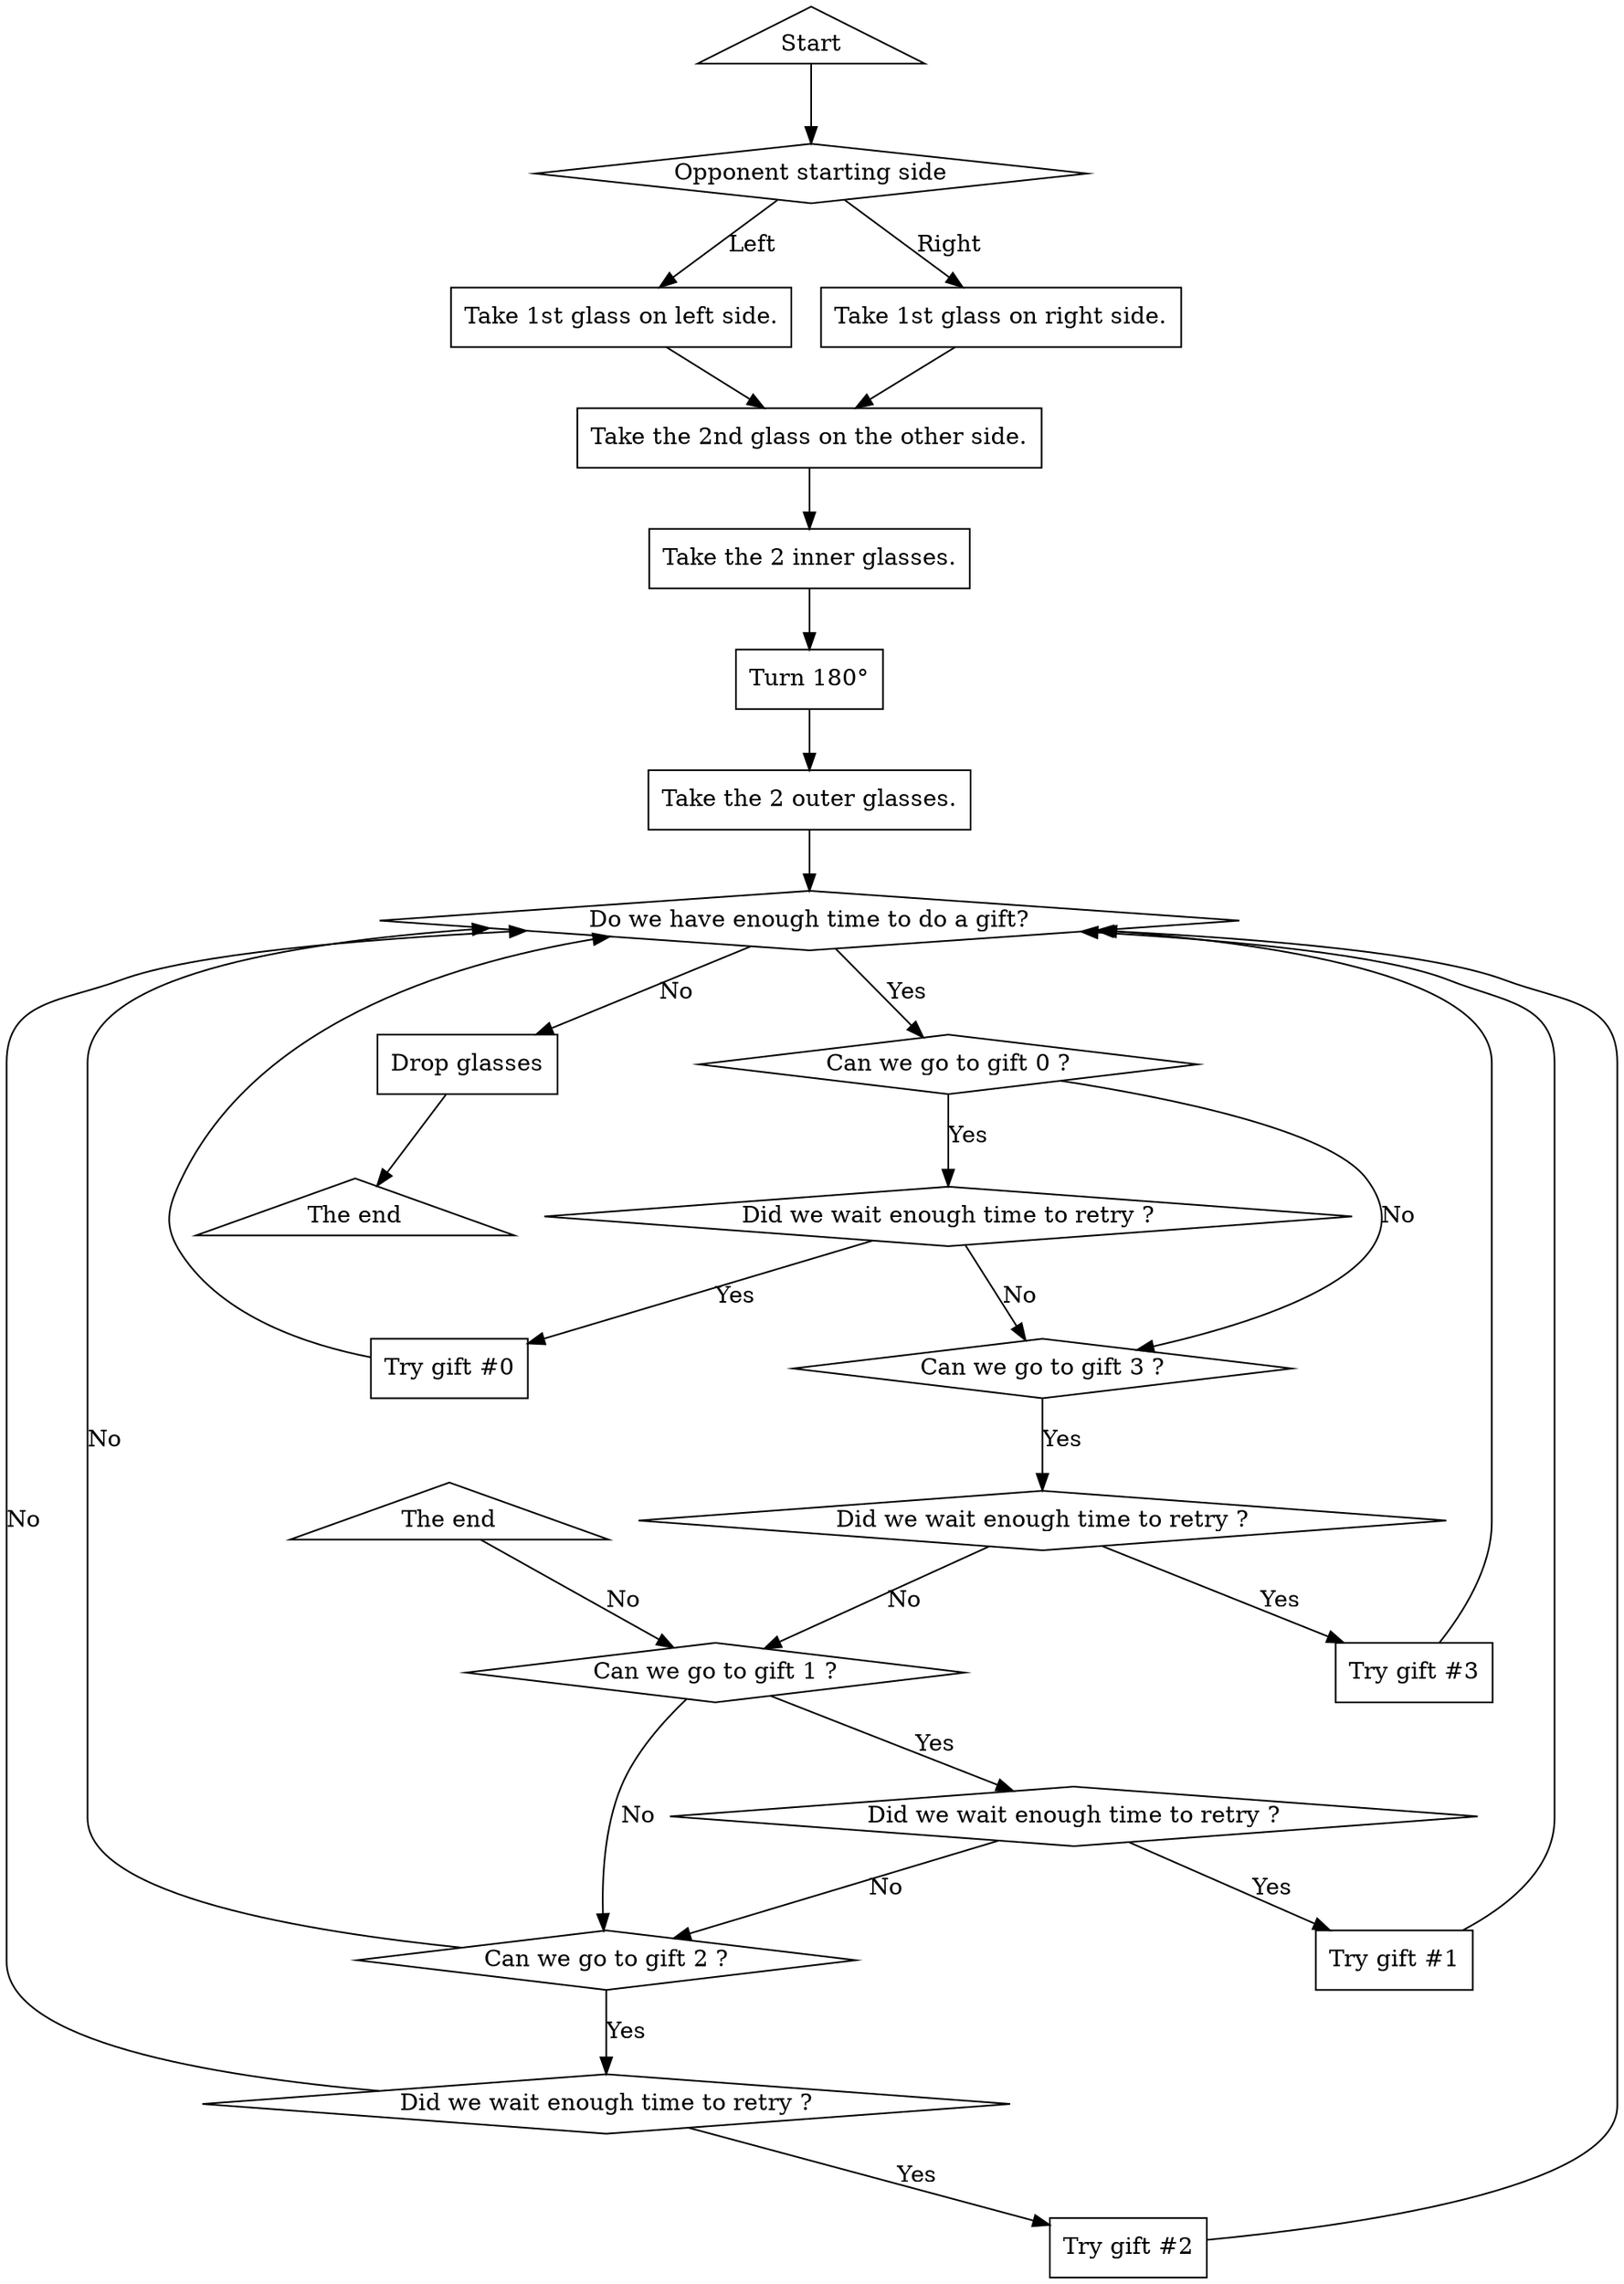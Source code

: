 digraph strat {
    rankdir = TD;

    node [shape=triangle, label="Start"]; start;
    node [shape=diamond, label="Opponent starting side"] opponent_start_side; 
    node [shape=box, label="Take 1st glass on left side."] take_1st_left;
    node [shape=box, label="Take 1st glass on right side."] take_1st_right;
    node [shape=box, label="Take the 2nd glass on the other side."] take_2nd_glass;
    node [shape=box, label="Turn 180°"] glasses_turn_180_deg;
    node [shape=box, label="Take the 2 inner glasses."] take_inner_glasses;
    node [shape=box, label="Take the 2 outer glasses."] take_outer_glasses;
    node [shape=diamond, label="Can we go to gift 0 ?"] is_gift_0_ok;
    node [shape=diamond, label="Can we go to gift 1 ?"] is_gift_1_ok;
    node [shape=diamond, label="Can we go to gift 2 ?"] is_gift_2_ok;
    node [shape=diamond, label="Can we go to gift 3 ?"] is_gift_3_ok;
    node [shape=diamond, label="Do we have enough time to do a gift?"] enough_time_for_gift;  
    node [shape=diamond, label="Did we wait enough time to retry ?"] enough_time_retry_0;
    node [shape=diamond, label="Did we wait enough time to retry ?"] enough_time_retry_1;
    node [shape=diamond, label="Did we wait enough time to retry ?"] enough_time_retry_2;
    node [shape=diamond, label="Did we wait enough time to retry ?"] enough_time_retry_3;
    node [shape=box, label="Drop glasses"] drop_glasses;
    node [shape=box, label="Try gift #0"] try_gift_0;
    node [shape=box, label="Try gift #1"] try_gift_1;
    node [shape=box, label="Try gift #2"] try_gift_2;
    node [shape=box, label="Try gift #3"] try_gift_3;
    node [shape=triangle, label="The end"]; end;

    start->opponent_start_side;
    opponent_start_side->take_1st_left [label="Left"];
    opponent_start_side->take_1st_right[label="Right"];
    take_1st_left->take_2nd_glass;
    take_1st_right->take_2nd_glass;

    take_2nd_glass->take_inner_glasses;
    take_inner_glasses->glasses_turn_180_deg;
    glasses_turn_180_deg->take_outer_glasses;

    take_outer_glasses->enough_time_for_gift;

    enough_time_for_gift->is_gift_0_ok[label="Yes"];
    enough_time_for_gift->drop_glasses[label="No"]
    drop_glasses->end;

    is_gift_0_ok->enough_time_retry_0[label="Yes"];
    enough_time_retry_0->try_gift_0[label="Yes"];
    enough_time_retry_0->is_gift_3_ok[label="No"];
    is_gift_0_ok->is_gift_3_ok[label="No"];

    is_gift_3_ok->enough_time_retry_3[label="Yes"];
    enough_time_retry_3->try_gift_3[label="Yes"];
    enough_time_retry_3->is_gift_1_ok[label="No"];
    is_gift_5_ok->is_gift_1_ok[label="No"];

    is_gift_1_ok->enough_time_retry_1[label="Yes"];
    enough_time_retry_1->try_gift_1[label="Yes"];
    enough_time_retry_1->is_gift_2_ok[label="No"];
    is_gift_1_ok->is_gift_2_ok[label="No"];

    is_gift_2_ok->enough_time_retry_2[label="Yes"];
    enough_time_retry_2->try_gift_2[label="Yes"];
    enough_time_retry_2->enough_time_for_gift[label="No"];
    is_gift_2_ok->enough_time_for_gift[label="No"];
    
    try_gift_0->enough_time_for_gift;
    try_gift_1->enough_time_for_gift;
    try_gift_2->enough_time_for_gift;
    try_gift_3->enough_time_for_gift;
    /// XXX TODO MORE STRATZ
}
